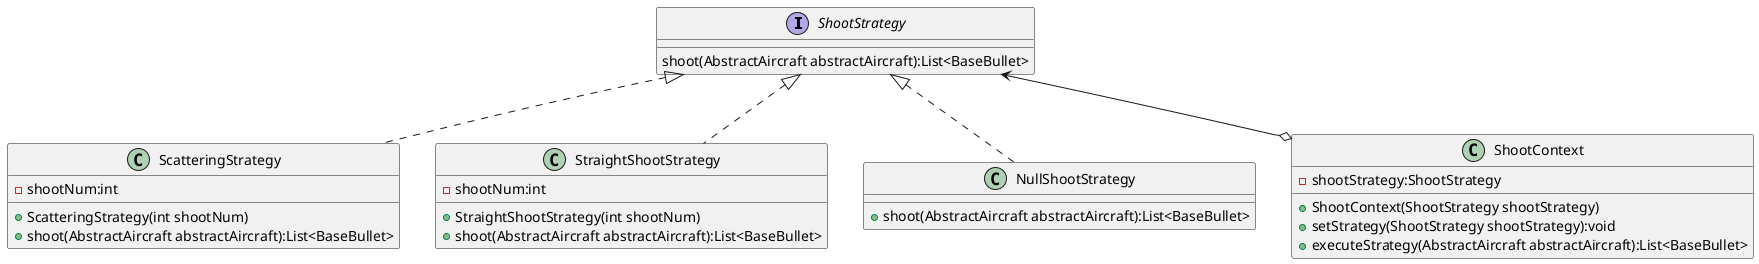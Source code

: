 @startuml
'https://plantuml.com/class-diagram

interface ShootStrategy{
    shoot(AbstractAircraft abstractAircraft):List<BaseBullet>
}
class ScatteringStrategy{
    - shootNum:int
    + ScatteringStrategy(int shootNum)
    + shoot(AbstractAircraft abstractAircraft):List<BaseBullet>
}
class StraightShootStrategy{
    - shootNum:int
    + StraightShootStrategy(int shootNum)
    + shoot(AbstractAircraft abstractAircraft):List<BaseBullet>
}
class NullShootStrategy{
    + shoot(AbstractAircraft abstractAircraft):List<BaseBullet>
}
class ShootContext{
    - shootStrategy:ShootStrategy
    + ShootContext(ShootStrategy shootStrategy)
    + setStrategy(ShootStrategy shootStrategy):void
    + executeStrategy(AbstractAircraft abstractAircraft):List<BaseBullet>
}

ShootStrategy <|.. ScatteringStrategy
ShootStrategy <|.. StraightShootStrategy
ShootStrategy <|.. NullShootStrategy

ShootStrategy <--o ShootContext

@enduml